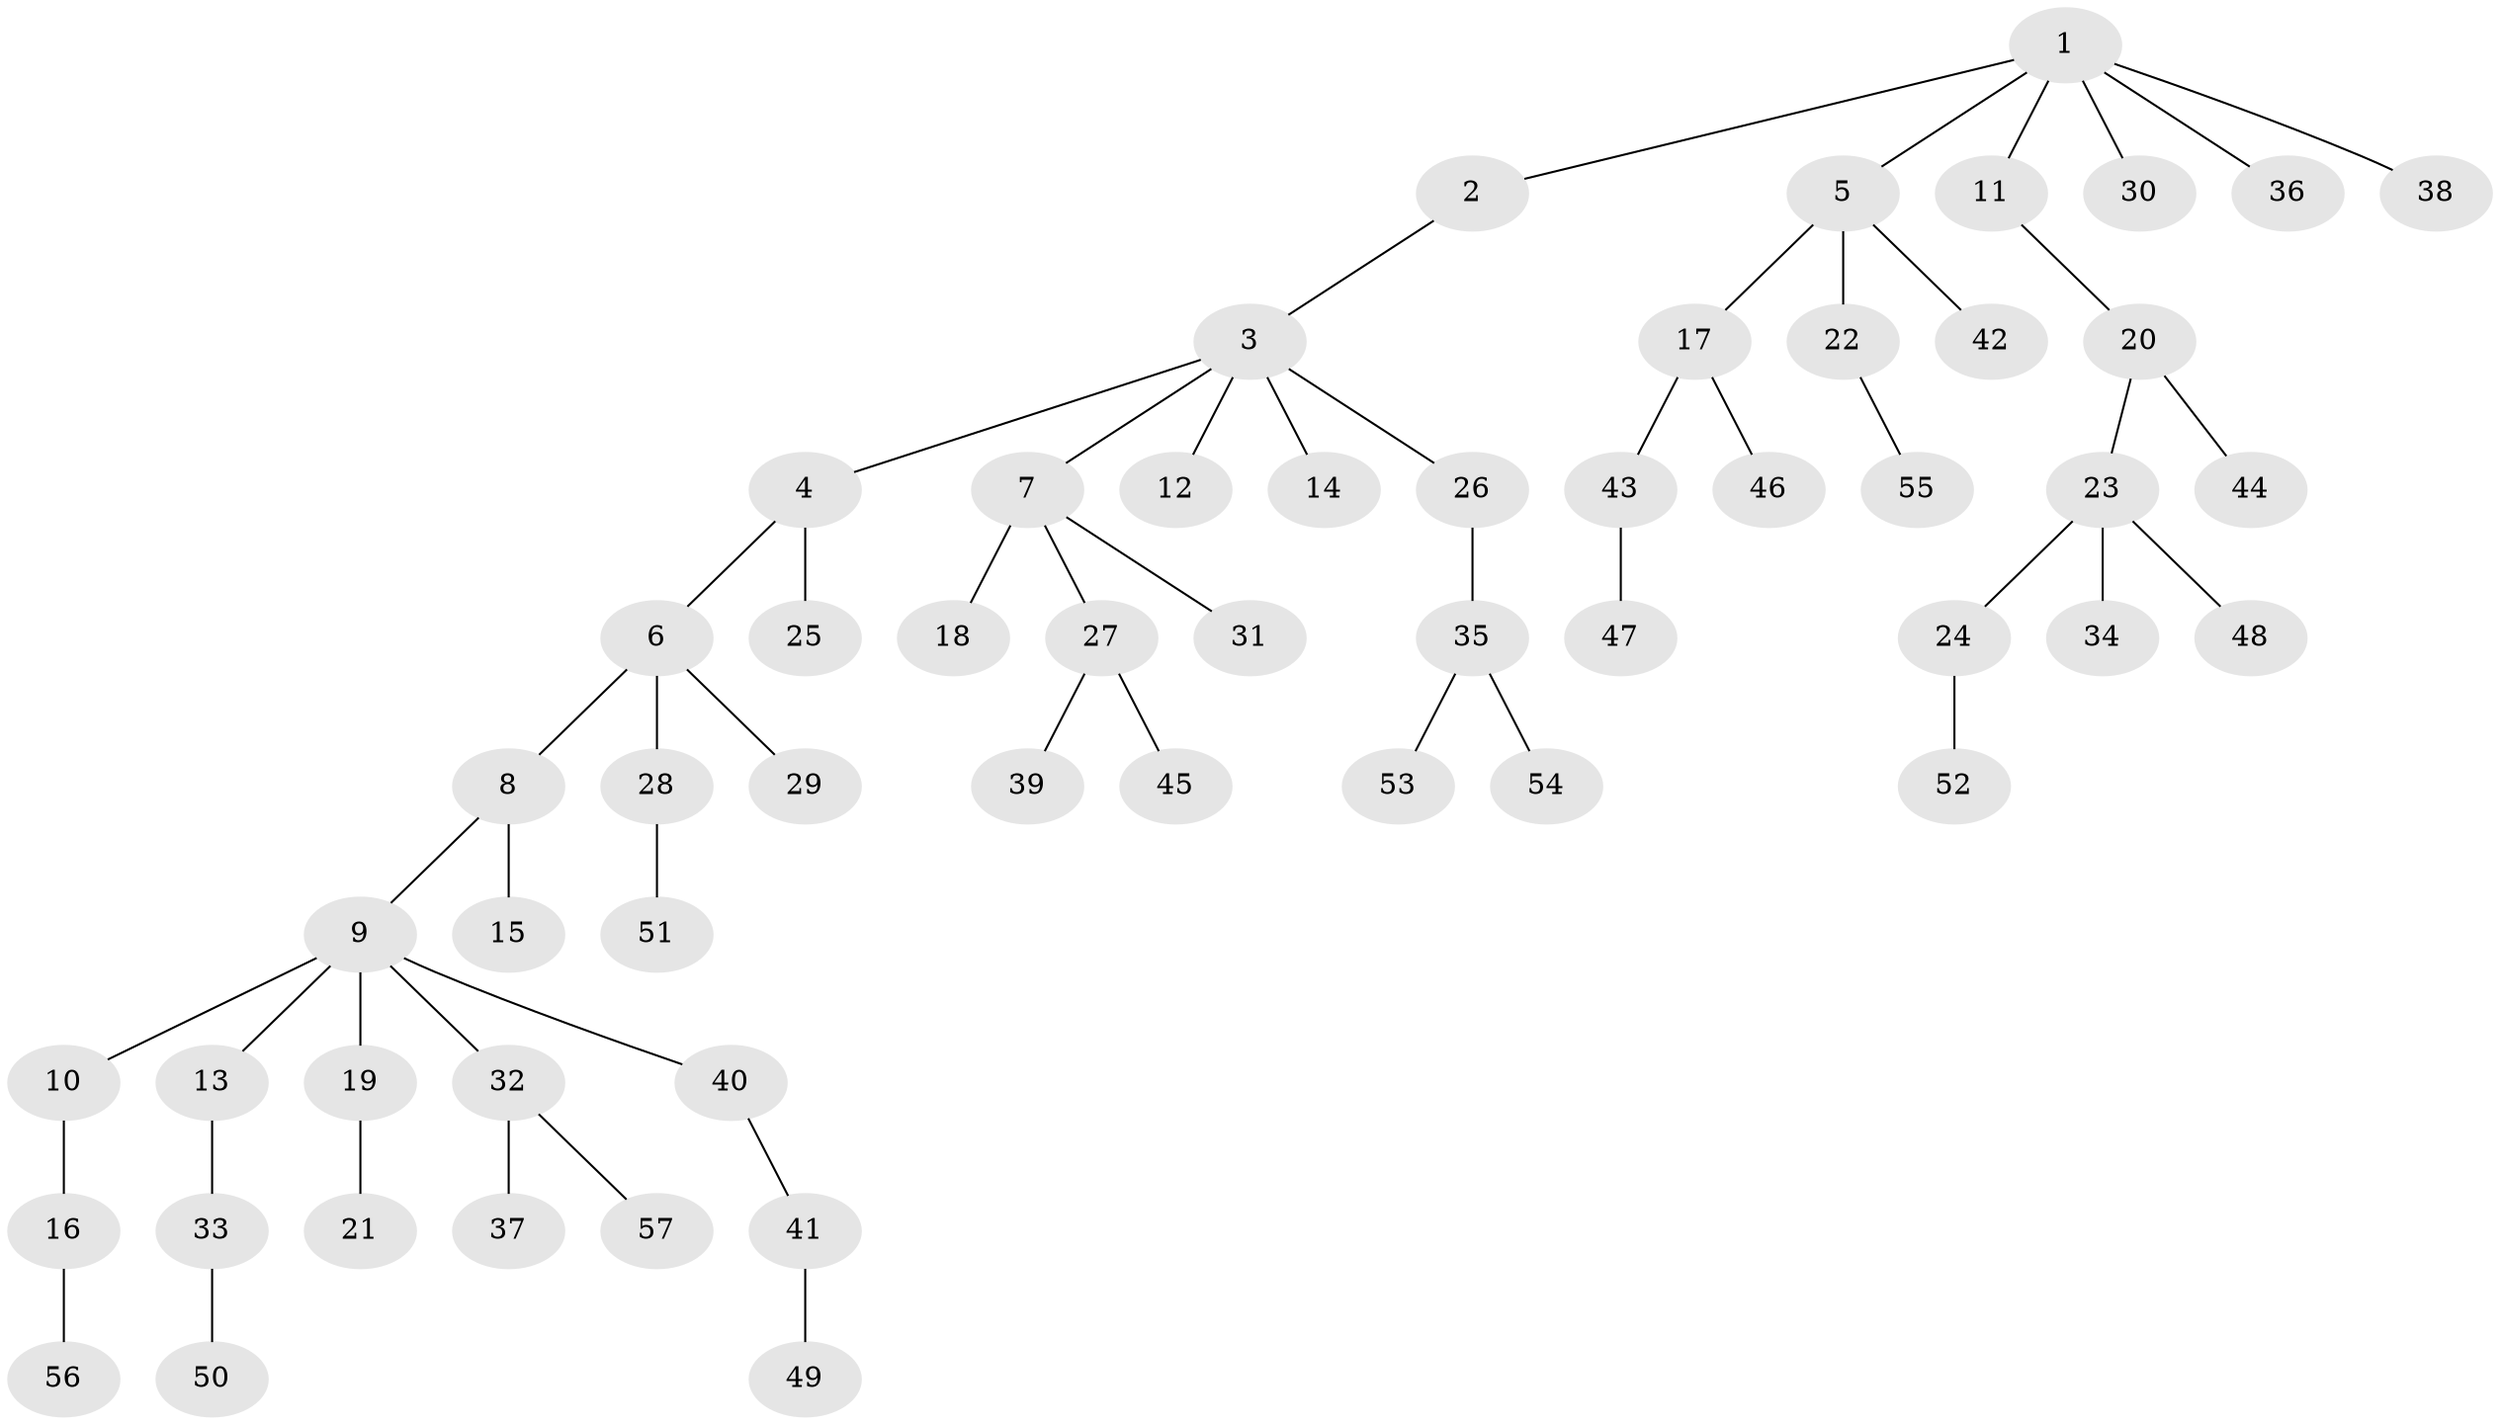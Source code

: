 // coarse degree distribution, {5: 0.05405405405405406, 2: 0.24324324324324326, 3: 0.13513513513513514, 4: 0.02702702702702703, 6: 0.02702702702702703, 1: 0.5135135135135135}
// Generated by graph-tools (version 1.1) at 2025/24/03/03/25 07:24:06]
// undirected, 57 vertices, 56 edges
graph export_dot {
graph [start="1"]
  node [color=gray90,style=filled];
  1;
  2;
  3;
  4;
  5;
  6;
  7;
  8;
  9;
  10;
  11;
  12;
  13;
  14;
  15;
  16;
  17;
  18;
  19;
  20;
  21;
  22;
  23;
  24;
  25;
  26;
  27;
  28;
  29;
  30;
  31;
  32;
  33;
  34;
  35;
  36;
  37;
  38;
  39;
  40;
  41;
  42;
  43;
  44;
  45;
  46;
  47;
  48;
  49;
  50;
  51;
  52;
  53;
  54;
  55;
  56;
  57;
  1 -- 2;
  1 -- 5;
  1 -- 11;
  1 -- 30;
  1 -- 36;
  1 -- 38;
  2 -- 3;
  3 -- 4;
  3 -- 7;
  3 -- 12;
  3 -- 14;
  3 -- 26;
  4 -- 6;
  4 -- 25;
  5 -- 17;
  5 -- 22;
  5 -- 42;
  6 -- 8;
  6 -- 28;
  6 -- 29;
  7 -- 18;
  7 -- 27;
  7 -- 31;
  8 -- 9;
  8 -- 15;
  9 -- 10;
  9 -- 13;
  9 -- 19;
  9 -- 32;
  9 -- 40;
  10 -- 16;
  11 -- 20;
  13 -- 33;
  16 -- 56;
  17 -- 43;
  17 -- 46;
  19 -- 21;
  20 -- 23;
  20 -- 44;
  22 -- 55;
  23 -- 24;
  23 -- 34;
  23 -- 48;
  24 -- 52;
  26 -- 35;
  27 -- 39;
  27 -- 45;
  28 -- 51;
  32 -- 37;
  32 -- 57;
  33 -- 50;
  35 -- 53;
  35 -- 54;
  40 -- 41;
  41 -- 49;
  43 -- 47;
}
